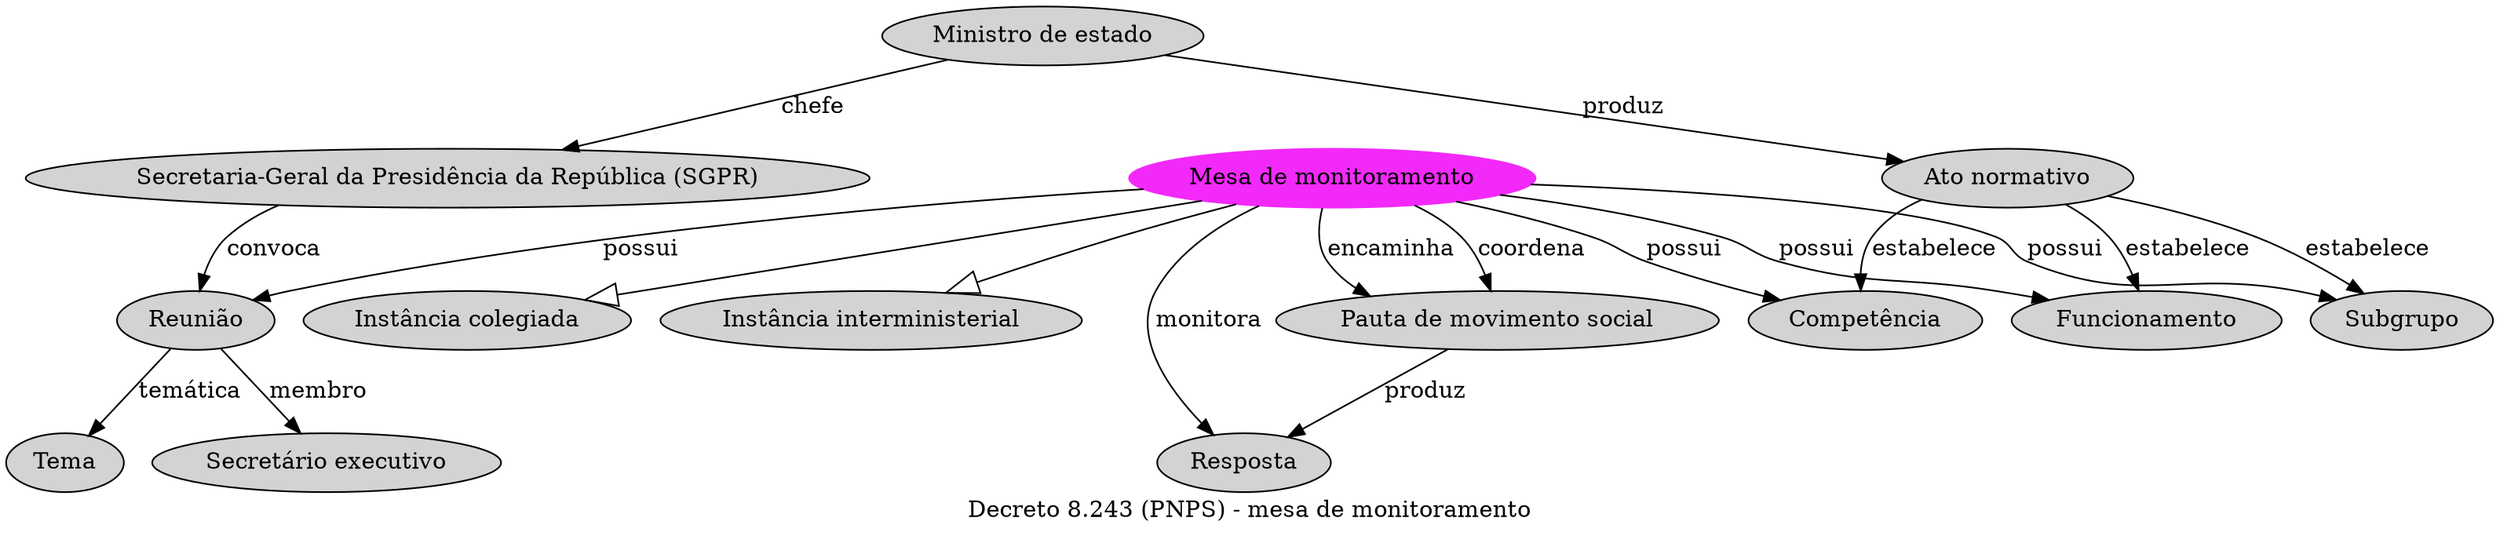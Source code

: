 digraph  {
	graph [label="Decreto 8.243 (PNPS) - mesa de monitoramento"];
	Tema	 [style=filled];
	"Ato normativo"	 [style=filled];
	Competência	 [style=filled];
	"Ato normativo" -> Competência	 [label=estabelece];
	Funcionamento	 [style=filled];
	"Ato normativo" -> Funcionamento	 [label=estabelece];
	Subgrupo	 [style=filled];
	"Ato normativo" -> Subgrupo	 [label=estabelece];
	"Secretaria-Geral da Presidência da República (SGPR)"	 [style=filled];
	Reunião	 [style=filled];
	"Secretaria-Geral da Presidência da República (SGPR)" -> Reunião	 [label=convoca];
	"Ministro de estado"	 [style=filled];
	"Ministro de estado" -> "Ato normativo"	 [label=produz];
	"Ministro de estado" -> "Secretaria-Geral da Presidência da República (SGPR)"	 [label=chefe];
	"Instância colegiada"	 [style=filled];
	"Instância interministerial"	 [style=filled];
	"Mesa de monitoramento"	 [color="#F229F9",
		style=filled];
	"Pauta de movimento social"	 [style=filled];
	"Mesa de monitoramento" -> "Pauta de movimento social"	 [label=coordena];
	"Mesa de monitoramento" -> "Pauta de movimento social"	 [label=encaminha];
	"Mesa de monitoramento" -> Reunião	 [label=possui];
	"Mesa de monitoramento" -> Competência	 [label=possui];
	"Mesa de monitoramento" -> "Instância colegiada"	 [arrowhead=empty,
		arrowsize=2];
	"Mesa de monitoramento" -> "Instância interministerial"	 [arrowhead=empty,
		arrowsize=2];
	Resposta	 [style=filled];
	"Mesa de monitoramento" -> Resposta	 [label=monitora];
	"Mesa de monitoramento" -> Funcionamento	 [label=possui];
	"Mesa de monitoramento" -> Subgrupo	 [label=possui];
	"Pauta de movimento social" -> Resposta	 [label=produz];
	Reunião -> Tema	 [label=temática];
	"Secretário executivo"	 [style=filled];
	Reunião -> "Secretário executivo"	 [label=membro];
}
